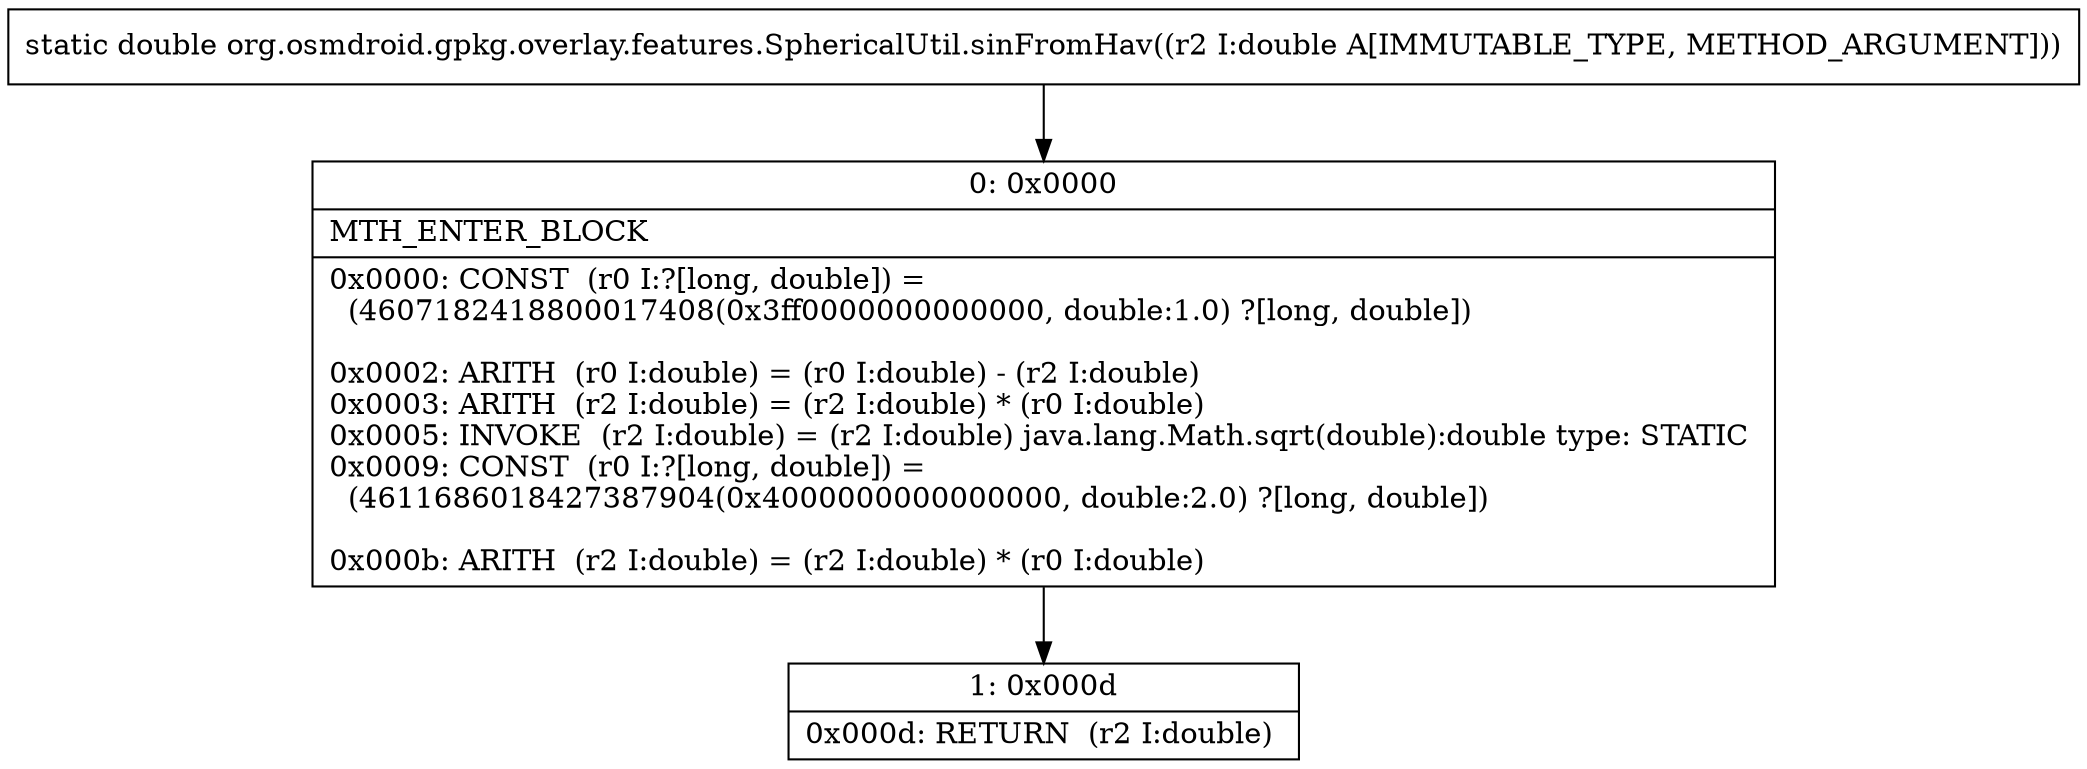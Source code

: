digraph "CFG fororg.osmdroid.gpkg.overlay.features.SphericalUtil.sinFromHav(D)D" {
Node_0 [shape=record,label="{0\:\ 0x0000|MTH_ENTER_BLOCK\l|0x0000: CONST  (r0 I:?[long, double]) = \l  (4607182418800017408(0x3ff0000000000000, double:1.0) ?[long, double])\l \l0x0002: ARITH  (r0 I:double) = (r0 I:double) \- (r2 I:double) \l0x0003: ARITH  (r2 I:double) = (r2 I:double) * (r0 I:double) \l0x0005: INVOKE  (r2 I:double) = (r2 I:double) java.lang.Math.sqrt(double):double type: STATIC \l0x0009: CONST  (r0 I:?[long, double]) = \l  (4611686018427387904(0x4000000000000000, double:2.0) ?[long, double])\l \l0x000b: ARITH  (r2 I:double) = (r2 I:double) * (r0 I:double) \l}"];
Node_1 [shape=record,label="{1\:\ 0x000d|0x000d: RETURN  (r2 I:double) \l}"];
MethodNode[shape=record,label="{static double org.osmdroid.gpkg.overlay.features.SphericalUtil.sinFromHav((r2 I:double A[IMMUTABLE_TYPE, METHOD_ARGUMENT])) }"];
MethodNode -> Node_0;
Node_0 -> Node_1;
}

